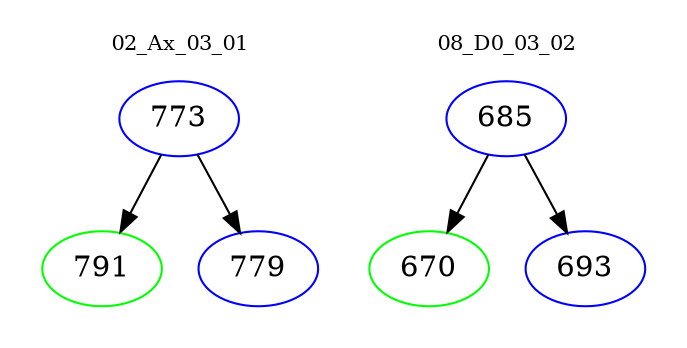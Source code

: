 digraph{
subgraph cluster_0 {
color = white
label = "02_Ax_03_01";
fontsize=10;
T0_773 [label="773", color="blue"]
T0_773 -> T0_791 [color="black"]
T0_791 [label="791", color="green"]
T0_773 -> T0_779 [color="black"]
T0_779 [label="779", color="blue"]
}
subgraph cluster_1 {
color = white
label = "08_D0_03_02";
fontsize=10;
T1_685 [label="685", color="blue"]
T1_685 -> T1_670 [color="black"]
T1_670 [label="670", color="green"]
T1_685 -> T1_693 [color="black"]
T1_693 [label="693", color="blue"]
}
}
